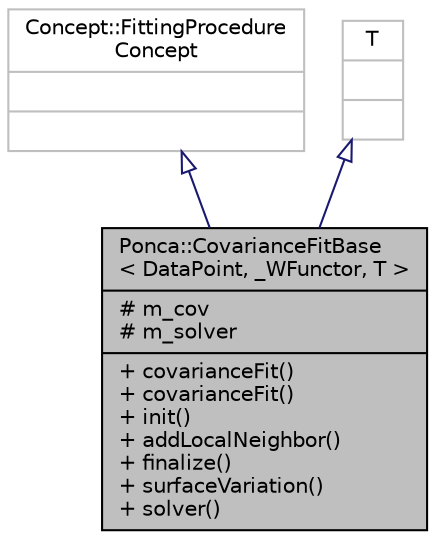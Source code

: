 digraph "Ponca::CovarianceFitBase&lt; DataPoint, _WFunctor, T &gt;"
{
 // INTERACTIVE_SVG=YES
 // LATEX_PDF_SIZE
  bgcolor="transparent";
  edge [fontname="Helvetica",fontsize="10",labelfontname="Helvetica",labelfontsize="10"];
  node [fontname="Helvetica",fontsize="10",shape=record];
  Node1 [label="{Ponca::CovarianceFitBase\l\< DataPoint, _WFunctor, T \>\n|# m_cov\l# m_solver\l|+ covarianceFit()\l+ covarianceFit()\l+ init()\l+ addLocalNeighbor()\l+ finalize()\l+ surfaceVariation()\l+ solver()\l}",height=0.2,width=0.4,color="black", fillcolor="grey75", style="filled", fontcolor="black",tooltip="Line fitting procedure that minimize the orthogonal distance between the samples and the fitted primi..."];
  Node2 -> Node1 [dir="back",color="midnightblue",fontsize="10",style="solid",arrowtail="onormal",fontname="Helvetica"];
  Node2 [label="{Concept::FittingProcedure\lConcept\n||}",height=0.2,width=0.4,color="grey75",tooltip=" "];
  Node3 -> Node1 [dir="back",color="midnightblue",fontsize="10",style="solid",arrowtail="onormal",fontname="Helvetica"];
  Node3 [label="{T\n||}",height=0.2,width=0.4,color="grey75",tooltip=" "];
}
